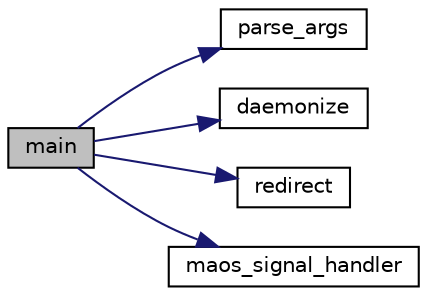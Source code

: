 digraph "main"
{
 // INTERACTIVE_SVG=YES
  bgcolor="transparent";
  edge [fontname="Helvetica",fontsize="10",labelfontname="Helvetica",labelfontsize="10"];
  node [fontname="Helvetica",fontsize="10",shape=record];
  rankdir="LR";
  Node0 [label="main",height=0.2,width=0.4,color="black", fillcolor="grey75", style="filled", fontcolor="black"];
  Node0 -> Node1 [color="midnightblue",fontsize="10",style="solid",fontname="Helvetica"];
  Node1 [label="parse_args",height=0.2,width=0.4,color="black",URL="$d1/d57/maos_2utils_8h.html#a669f9c0a37d07dde23e30d0fa4593e30"];
  Node0 -> Node2 [color="midnightblue",fontsize="10",style="solid",fontname="Helvetica"];
  Node2 [label="daemonize",height=0.2,width=0.4,color="black",URL="$df/d59/daemonize_8h.html#a29b0af1da2432bcc90721c0b62f4e660"];
  Node0 -> Node3 [color="midnightblue",fontsize="10",style="solid",fontname="Helvetica"];
  Node3 [label="redirect",height=0.2,width=0.4,color="black",URL="$df/d59/daemonize_8h.html#a39160bd731e78e9de1768b2bed9a06d3"];
  Node0 -> Node4 [color="midnightblue",fontsize="10",style="solid",fontname="Helvetica"];
  Node4 [label="maos_signal_handler",height=0.2,width=0.4,color="black",URL="$d1/d57/maos_2utils_8h.html#aafb94bb8e11bc2169946336024d6b0fc"];
}

